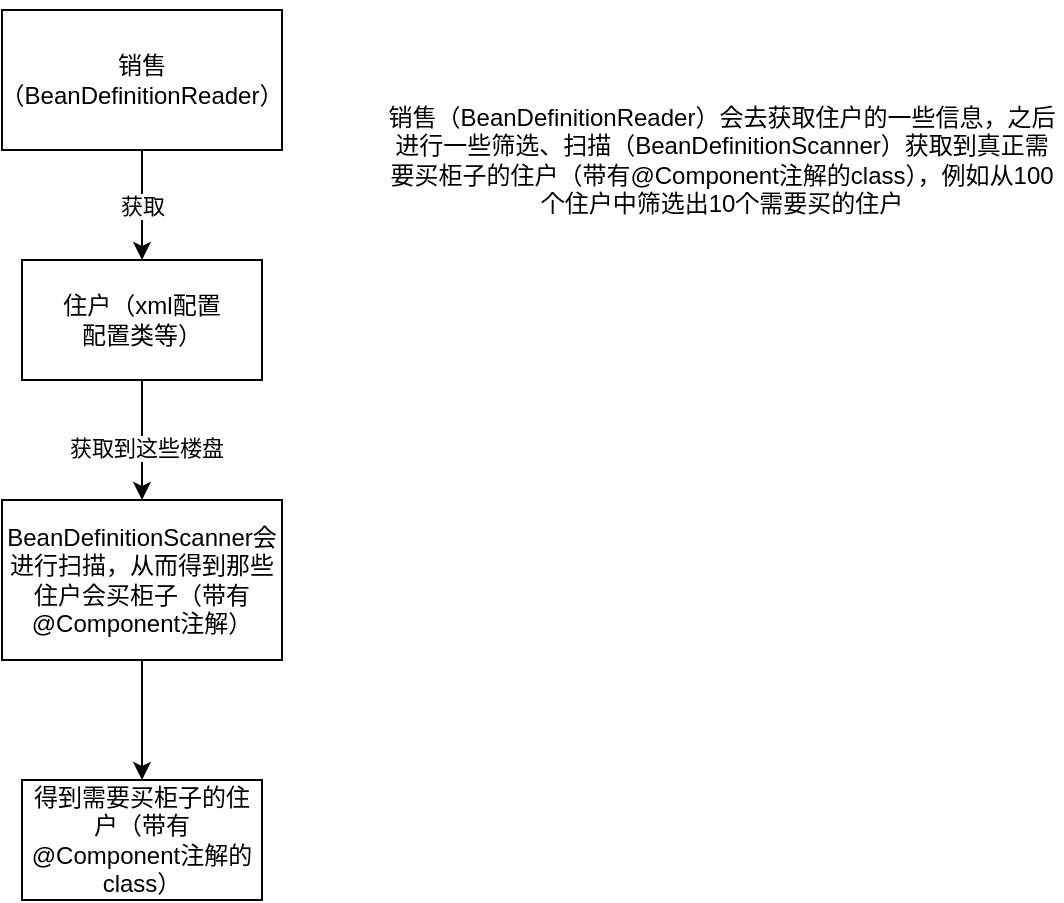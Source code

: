 <mxfile version="15.5.9" type="github">
  <diagram id="xfx5DvELZFT4wy8bLo-e" name="第 1 页">
    <mxGraphModel dx="1426" dy="794" grid="1" gridSize="10" guides="1" tooltips="1" connect="1" arrows="1" fold="1" page="1" pageScale="1" pageWidth="827" pageHeight="1169" math="0" shadow="0">
      <root>
        <mxCell id="0" />
        <mxCell id="1" parent="0" />
        <mxCell id="mwWmsGYRI-4Dez6pMQhU-5" value="" style="edgeStyle=orthogonalEdgeStyle;rounded=0;orthogonalLoop=1;jettySize=auto;html=1;" edge="1" parent="1" source="mwWmsGYRI-4Dez6pMQhU-1" target="mwWmsGYRI-4Dez6pMQhU-4">
          <mxGeometry relative="1" as="geometry" />
        </mxCell>
        <mxCell id="mwWmsGYRI-4Dez6pMQhU-6" value="获取到这些楼盘" style="edgeLabel;html=1;align=center;verticalAlign=middle;resizable=0;points=[];" vertex="1" connectable="0" parent="mwWmsGYRI-4Dez6pMQhU-5">
          <mxGeometry x="0.133" y="2" relative="1" as="geometry">
            <mxPoint as="offset" />
          </mxGeometry>
        </mxCell>
        <mxCell id="mwWmsGYRI-4Dez6pMQhU-1" value="住户（xml配置&lt;br&gt;配置类等）" style="rounded=0;whiteSpace=wrap;html=1;" vertex="1" parent="1">
          <mxGeometry x="750" y="360" width="120" height="60" as="geometry" />
        </mxCell>
        <mxCell id="mwWmsGYRI-4Dez6pMQhU-3" value="获取" style="edgeStyle=orthogonalEdgeStyle;rounded=0;orthogonalLoop=1;jettySize=auto;html=1;" edge="1" parent="1" source="mwWmsGYRI-4Dez6pMQhU-2" target="mwWmsGYRI-4Dez6pMQhU-1">
          <mxGeometry relative="1" as="geometry" />
        </mxCell>
        <mxCell id="mwWmsGYRI-4Dez6pMQhU-2" value="销售（BeanDefinitionReader）" style="rounded=0;whiteSpace=wrap;html=1;" vertex="1" parent="1">
          <mxGeometry x="740" y="235" width="140" height="70" as="geometry" />
        </mxCell>
        <mxCell id="mwWmsGYRI-4Dez6pMQhU-8" value="" style="edgeStyle=orthogonalEdgeStyle;rounded=0;orthogonalLoop=1;jettySize=auto;html=1;" edge="1" parent="1" source="mwWmsGYRI-4Dez6pMQhU-4" target="mwWmsGYRI-4Dez6pMQhU-7">
          <mxGeometry relative="1" as="geometry" />
        </mxCell>
        <mxCell id="mwWmsGYRI-4Dez6pMQhU-4" value="BeanDefinitionScanner会进行扫描，从而得到那些住户会买柜子（带有@Component注解）" style="rounded=0;whiteSpace=wrap;html=1;" vertex="1" parent="1">
          <mxGeometry x="740" y="480" width="140" height="80" as="geometry" />
        </mxCell>
        <mxCell id="mwWmsGYRI-4Dez6pMQhU-7" value="得到需要买柜子的住户（带有@Component注解的class）" style="rounded=0;whiteSpace=wrap;html=1;" vertex="1" parent="1">
          <mxGeometry x="750" y="620" width="120" height="60" as="geometry" />
        </mxCell>
        <mxCell id="mwWmsGYRI-4Dez6pMQhU-10" value="销售（BeanDefinitionReader）会去获取住户的一些信息，之后进行一些筛选、扫描（BeanDefinitionScanner）获取到真正需要买柜子的住户（带有@Component注解的class），例如从100个住户中筛选出10个需要买的住户" style="text;html=1;strokeColor=none;fillColor=none;align=center;verticalAlign=middle;whiteSpace=wrap;rounded=0;" vertex="1" parent="1">
          <mxGeometry x="930" y="230" width="340" height="160" as="geometry" />
        </mxCell>
      </root>
    </mxGraphModel>
  </diagram>
</mxfile>
